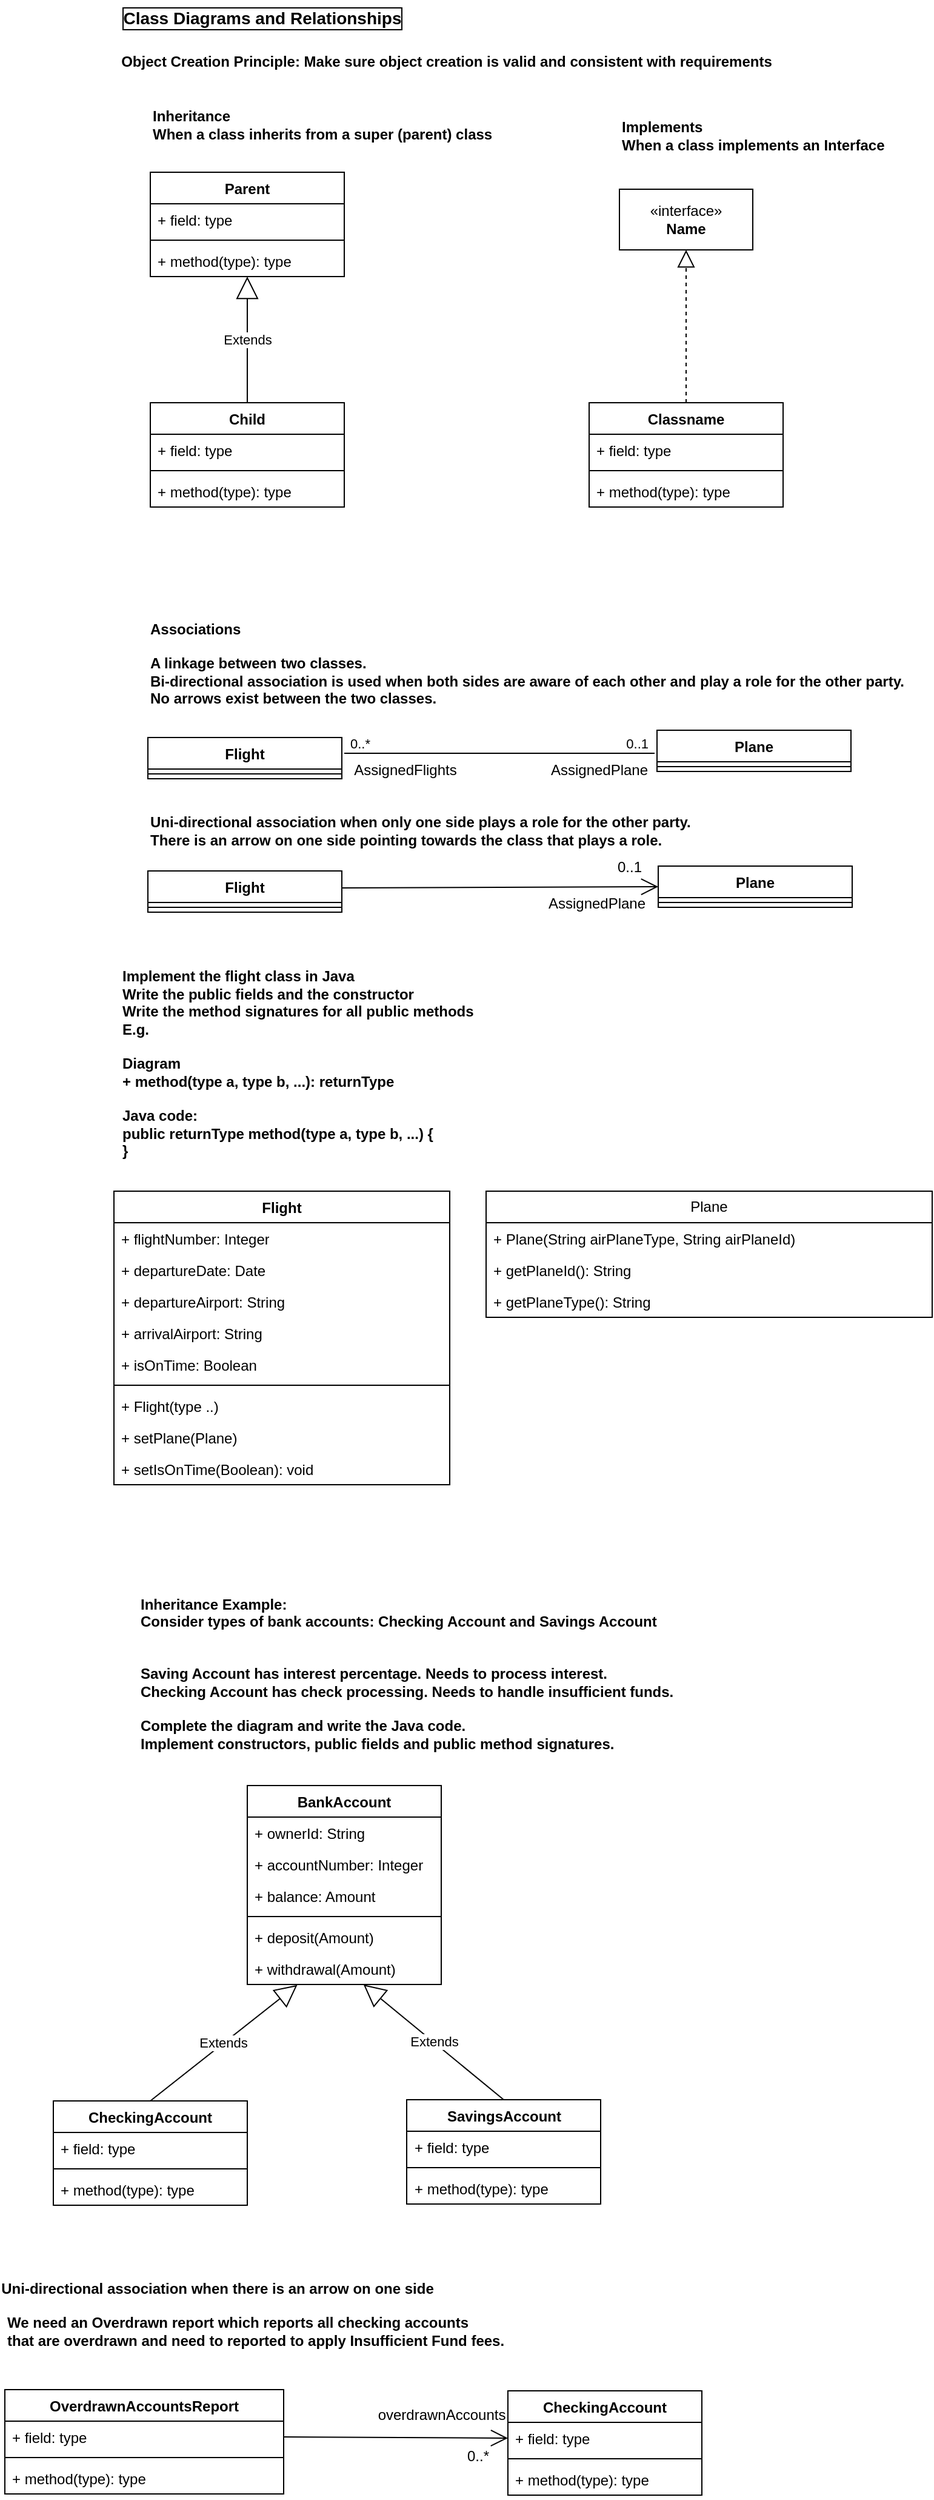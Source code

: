<mxfile version="24.2.2" type="device">
  <diagram name="Page-1" id="mIdqllo2_Rp58EtFCBo7">
    <mxGraphModel dx="1556" dy="895" grid="1" gridSize="10" guides="1" tooltips="1" connect="1" arrows="1" fold="1" page="1" pageScale="1" pageWidth="850" pageHeight="1100" math="0" shadow="0">
      <root>
        <mxCell id="0" />
        <mxCell id="1" parent="0" />
        <mxCell id="Ztl-WG-k0NMjig686mCI-3" value="&amp;laquo;interface&amp;raquo;&lt;br&gt;&lt;b&gt;Name&lt;/b&gt;" style="html=1;whiteSpace=wrap;" vertex="1" parent="1">
          <mxGeometry x="547" y="174" width="110" height="50" as="geometry" />
        </mxCell>
        <mxCell id="Ztl-WG-k0NMjig686mCI-4" value="Child" style="swimlane;fontStyle=1;align=center;verticalAlign=top;childLayout=stackLayout;horizontal=1;startSize=26;horizontalStack=0;resizeParent=1;resizeParentMax=0;resizeLast=0;collapsible=1;marginBottom=0;whiteSpace=wrap;html=1;" vertex="1" parent="1">
          <mxGeometry x="160" y="350" width="160" height="86" as="geometry" />
        </mxCell>
        <mxCell id="Ztl-WG-k0NMjig686mCI-5" value="+ field: type" style="text;strokeColor=none;fillColor=none;align=left;verticalAlign=top;spacingLeft=4;spacingRight=4;overflow=hidden;rotatable=0;points=[[0,0.5],[1,0.5]];portConstraint=eastwest;whiteSpace=wrap;html=1;" vertex="1" parent="Ztl-WG-k0NMjig686mCI-4">
          <mxGeometry y="26" width="160" height="26" as="geometry" />
        </mxCell>
        <mxCell id="Ztl-WG-k0NMjig686mCI-6" value="" style="line;strokeWidth=1;fillColor=none;align=left;verticalAlign=middle;spacingTop=-1;spacingLeft=3;spacingRight=3;rotatable=0;labelPosition=right;points=[];portConstraint=eastwest;strokeColor=inherit;" vertex="1" parent="Ztl-WG-k0NMjig686mCI-4">
          <mxGeometry y="52" width="160" height="8" as="geometry" />
        </mxCell>
        <mxCell id="Ztl-WG-k0NMjig686mCI-7" value="+ method(type): type" style="text;strokeColor=none;fillColor=none;align=left;verticalAlign=top;spacingLeft=4;spacingRight=4;overflow=hidden;rotatable=0;points=[[0,0.5],[1,0.5]];portConstraint=eastwest;whiteSpace=wrap;html=1;" vertex="1" parent="Ztl-WG-k0NMjig686mCI-4">
          <mxGeometry y="60" width="160" height="26" as="geometry" />
        </mxCell>
        <mxCell id="Ztl-WG-k0NMjig686mCI-8" value="Parent" style="swimlane;fontStyle=1;align=center;verticalAlign=top;childLayout=stackLayout;horizontal=1;startSize=26;horizontalStack=0;resizeParent=1;resizeParentMax=0;resizeLast=0;collapsible=1;marginBottom=0;whiteSpace=wrap;html=1;" vertex="1" parent="1">
          <mxGeometry x="160" y="160" width="160" height="86" as="geometry" />
        </mxCell>
        <mxCell id="Ztl-WG-k0NMjig686mCI-9" value="+ field: type" style="text;strokeColor=none;fillColor=none;align=left;verticalAlign=top;spacingLeft=4;spacingRight=4;overflow=hidden;rotatable=0;points=[[0,0.5],[1,0.5]];portConstraint=eastwest;whiteSpace=wrap;html=1;" vertex="1" parent="Ztl-WG-k0NMjig686mCI-8">
          <mxGeometry y="26" width="160" height="26" as="geometry" />
        </mxCell>
        <mxCell id="Ztl-WG-k0NMjig686mCI-10" value="" style="line;strokeWidth=1;fillColor=none;align=left;verticalAlign=middle;spacingTop=-1;spacingLeft=3;spacingRight=3;rotatable=0;labelPosition=right;points=[];portConstraint=eastwest;strokeColor=inherit;" vertex="1" parent="Ztl-WG-k0NMjig686mCI-8">
          <mxGeometry y="52" width="160" height="8" as="geometry" />
        </mxCell>
        <mxCell id="Ztl-WG-k0NMjig686mCI-11" value="+ method(type): type" style="text;strokeColor=none;fillColor=none;align=left;verticalAlign=top;spacingLeft=4;spacingRight=4;overflow=hidden;rotatable=0;points=[[0,0.5],[1,0.5]];portConstraint=eastwest;whiteSpace=wrap;html=1;" vertex="1" parent="Ztl-WG-k0NMjig686mCI-8">
          <mxGeometry y="60" width="160" height="26" as="geometry" />
        </mxCell>
        <mxCell id="Ztl-WG-k0NMjig686mCI-12" value="&lt;b&gt;Inheritance&lt;br&gt;When a class inherits from a super (parent) class&lt;/b&gt;" style="text;html=1;align=left;verticalAlign=middle;resizable=0;points=[];autosize=1;strokeColor=none;fillColor=none;labelBackgroundColor=default;labelBorderColor=none;" vertex="1" parent="1">
          <mxGeometry x="160" y="101" width="300" height="40" as="geometry" />
        </mxCell>
        <mxCell id="Ztl-WG-k0NMjig686mCI-13" value="Extends" style="endArrow=block;endSize=16;endFill=0;html=1;rounded=0;exitX=0.5;exitY=0;exitDx=0;exitDy=0;" edge="1" parent="1" source="Ztl-WG-k0NMjig686mCI-4" target="Ztl-WG-k0NMjig686mCI-11">
          <mxGeometry width="160" relative="1" as="geometry">
            <mxPoint x="90" y="440" as="sourcePoint" />
            <mxPoint x="250" y="440" as="targetPoint" />
          </mxGeometry>
        </mxCell>
        <mxCell id="Ztl-WG-k0NMjig686mCI-15" value="Classname" style="swimlane;fontStyle=1;align=center;verticalAlign=top;childLayout=stackLayout;horizontal=1;startSize=26;horizontalStack=0;resizeParent=1;resizeParentMax=0;resizeLast=0;collapsible=1;marginBottom=0;whiteSpace=wrap;html=1;" vertex="1" parent="1">
          <mxGeometry x="522" y="350" width="160" height="86" as="geometry" />
        </mxCell>
        <mxCell id="Ztl-WG-k0NMjig686mCI-16" value="+ field: type" style="text;strokeColor=none;fillColor=none;align=left;verticalAlign=top;spacingLeft=4;spacingRight=4;overflow=hidden;rotatable=0;points=[[0,0.5],[1,0.5]];portConstraint=eastwest;whiteSpace=wrap;html=1;" vertex="1" parent="Ztl-WG-k0NMjig686mCI-15">
          <mxGeometry y="26" width="160" height="26" as="geometry" />
        </mxCell>
        <mxCell id="Ztl-WG-k0NMjig686mCI-17" value="" style="line;strokeWidth=1;fillColor=none;align=left;verticalAlign=middle;spacingTop=-1;spacingLeft=3;spacingRight=3;rotatable=0;labelPosition=right;points=[];portConstraint=eastwest;strokeColor=inherit;" vertex="1" parent="Ztl-WG-k0NMjig686mCI-15">
          <mxGeometry y="52" width="160" height="8" as="geometry" />
        </mxCell>
        <mxCell id="Ztl-WG-k0NMjig686mCI-18" value="+ method(type): type" style="text;strokeColor=none;fillColor=none;align=left;verticalAlign=top;spacingLeft=4;spacingRight=4;overflow=hidden;rotatable=0;points=[[0,0.5],[1,0.5]];portConstraint=eastwest;whiteSpace=wrap;html=1;" vertex="1" parent="Ztl-WG-k0NMjig686mCI-15">
          <mxGeometry y="60" width="160" height="26" as="geometry" />
        </mxCell>
        <mxCell id="Ztl-WG-k0NMjig686mCI-23" value="" style="endArrow=block;dashed=1;endFill=0;endSize=12;html=1;rounded=0;entryX=0.5;entryY=1;entryDx=0;entryDy=0;exitX=0.5;exitY=0;exitDx=0;exitDy=0;" edge="1" parent="1" source="Ztl-WG-k0NMjig686mCI-15" target="Ztl-WG-k0NMjig686mCI-3">
          <mxGeometry width="160" relative="1" as="geometry">
            <mxPoint x="462" y="460" as="sourcePoint" />
            <mxPoint x="322" y="440" as="targetPoint" />
          </mxGeometry>
        </mxCell>
        <mxCell id="Ztl-WG-k0NMjig686mCI-24" value="&lt;b&gt;Implements&lt;br&gt;When a class implements an Interface&lt;/b&gt;" style="text;html=1;align=left;verticalAlign=middle;resizable=0;points=[];autosize=1;strokeColor=none;fillColor=none;" vertex="1" parent="1">
          <mxGeometry x="547" y="110" width="240" height="40" as="geometry" />
        </mxCell>
        <mxCell id="Ztl-WG-k0NMjig686mCI-25" value="Flight" style="swimlane;fontStyle=1;align=center;verticalAlign=top;childLayout=stackLayout;horizontal=1;startSize=26;horizontalStack=0;resizeParent=1;resizeParentMax=0;resizeLast=0;collapsible=1;marginBottom=0;whiteSpace=wrap;html=1;" vertex="1" parent="1">
          <mxGeometry x="158" y="626" width="160" height="34" as="geometry" />
        </mxCell>
        <mxCell id="Ztl-WG-k0NMjig686mCI-27" value="" style="line;strokeWidth=1;fillColor=none;align=left;verticalAlign=middle;spacingTop=-1;spacingLeft=3;spacingRight=3;rotatable=0;labelPosition=right;points=[];portConstraint=eastwest;strokeColor=inherit;" vertex="1" parent="Ztl-WG-k0NMjig686mCI-25">
          <mxGeometry y="26" width="160" height="8" as="geometry" />
        </mxCell>
        <mxCell id="Ztl-WG-k0NMjig686mCI-29" value="Plane" style="swimlane;fontStyle=1;align=center;verticalAlign=top;childLayout=stackLayout;horizontal=1;startSize=26;horizontalStack=0;resizeParent=1;resizeParentMax=0;resizeLast=0;collapsible=1;marginBottom=0;whiteSpace=wrap;html=1;" vertex="1" parent="1">
          <mxGeometry x="578" y="620" width="160" height="34" as="geometry" />
        </mxCell>
        <mxCell id="Ztl-WG-k0NMjig686mCI-31" value="" style="line;strokeWidth=1;fillColor=none;align=left;verticalAlign=middle;spacingTop=-1;spacingLeft=3;spacingRight=3;rotatable=0;labelPosition=right;points=[];portConstraint=eastwest;strokeColor=inherit;" vertex="1" parent="Ztl-WG-k0NMjig686mCI-29">
          <mxGeometry y="26" width="160" height="8" as="geometry" />
        </mxCell>
        <mxCell id="Ztl-WG-k0NMjig686mCI-33" value="" style="endArrow=none;html=1;edgeStyle=orthogonalEdgeStyle;rounded=0;exitX=1;exitY=0.5;exitDx=0;exitDy=0;entryX=0;entryY=0.5;entryDx=0;entryDy=0;" edge="1" parent="1">
          <mxGeometry relative="1" as="geometry">
            <mxPoint x="320" y="639" as="sourcePoint" />
            <mxPoint x="576" y="639" as="targetPoint" />
          </mxGeometry>
        </mxCell>
        <mxCell id="Ztl-WG-k0NMjig686mCI-34" value="0..*" style="edgeLabel;resizable=0;html=1;align=left;verticalAlign=bottom;" connectable="0" vertex="1" parent="Ztl-WG-k0NMjig686mCI-33">
          <mxGeometry x="-1" relative="1" as="geometry">
            <mxPoint x="3" as="offset" />
          </mxGeometry>
        </mxCell>
        <mxCell id="Ztl-WG-k0NMjig686mCI-35" value="0..1" style="edgeLabel;resizable=0;html=1;align=right;verticalAlign=bottom;" connectable="0" vertex="1" parent="Ztl-WG-k0NMjig686mCI-33">
          <mxGeometry x="1" relative="1" as="geometry">
            <mxPoint x="-5" as="offset" />
          </mxGeometry>
        </mxCell>
        <mxCell id="Ztl-WG-k0NMjig686mCI-36" value="AssignedFlights" style="text;html=1;align=center;verticalAlign=middle;resizable=0;points=[];autosize=1;strokeColor=none;fillColor=none;" vertex="1" parent="1">
          <mxGeometry x="315" y="638" width="110" height="30" as="geometry" />
        </mxCell>
        <mxCell id="Ztl-WG-k0NMjig686mCI-37" value="AssignedPlane" style="text;html=1;align=center;verticalAlign=middle;resizable=0;points=[];autosize=1;strokeColor=none;fillColor=none;" vertex="1" parent="1">
          <mxGeometry x="480" y="638" width="100" height="30" as="geometry" />
        </mxCell>
        <mxCell id="Ztl-WG-k0NMjig686mCI-38" value="Associations&lt;br&gt;&lt;br&gt;&lt;div&gt;A linkage between two classes. &lt;br&gt;Bi-directional association is used when both sides are aware of each other and play a role for the other party.&lt;/div&gt;&lt;div&gt;No arrows exist between the two classes.&lt;/div&gt;" style="text;html=1;align=left;verticalAlign=middle;resizable=0;points=[];autosize=1;strokeColor=none;fillColor=none;fontStyle=1" vertex="1" parent="1">
          <mxGeometry x="158" y="520" width="600" height="90" as="geometry" />
        </mxCell>
        <mxCell id="Ztl-WG-k0NMjig686mCI-39" value="Implement the flight class in Java&amp;nbsp;&lt;div&gt;Write the public fields and the constructor&lt;br&gt;Write the method signatures for all public methods&lt;br&gt;E.g.&amp;nbsp;&lt;br&gt;&lt;span style=&quot;text-wrap: wrap; background-color: initial;&quot;&gt;&lt;br&gt;&lt;/span&gt;&lt;/div&gt;&lt;div&gt;&lt;span style=&quot;text-wrap: wrap; background-color: initial;&quot;&gt;Diagram&lt;/span&gt;&lt;/div&gt;&lt;div&gt;&lt;span style=&quot;text-wrap: wrap; background-color: initial;&quot;&gt;+ method(type a, type b, ...): returnType&lt;br&gt;&lt;br&gt;&lt;/span&gt;&lt;/div&gt;&lt;div&gt;&lt;span style=&quot;text-wrap: wrap; background-color: initial;&quot;&gt;Java code:&lt;br&gt;&lt;/span&gt;&lt;span style=&quot;text-wrap: wrap;&quot;&gt;public returnType method(type a, type b, ...) {&lt;/span&gt;&lt;/div&gt;&lt;div&gt;&lt;span style=&quot;text-wrap: wrap;&quot;&gt;}&lt;/span&gt;&lt;span style=&quot;text-wrap: wrap; background-color: initial;&quot;&gt;&lt;br&gt;&lt;/span&gt;&lt;/div&gt;" style="text;html=1;align=left;verticalAlign=middle;resizable=0;points=[];autosize=1;strokeColor=none;fillColor=none;fontStyle=1" vertex="1" parent="1">
          <mxGeometry x="135" y="810" width="290" height="170" as="geometry" />
        </mxCell>
        <mxCell id="Ztl-WG-k0NMjig686mCI-40" value="Flight" style="swimlane;fontStyle=1;align=center;verticalAlign=top;childLayout=stackLayout;horizontal=1;startSize=26;horizontalStack=0;resizeParent=1;resizeParentMax=0;resizeLast=0;collapsible=1;marginBottom=0;whiteSpace=wrap;html=1;" vertex="1" parent="1">
          <mxGeometry x="130" y="1000" width="277" height="242" as="geometry" />
        </mxCell>
        <mxCell id="Ztl-WG-k0NMjig686mCI-41" value="+ flightNumber: Integer&lt;div&gt;&lt;br&gt;&lt;/div&gt;" style="text;strokeColor=none;fillColor=none;align=left;verticalAlign=top;spacingLeft=4;spacingRight=4;overflow=hidden;rotatable=0;points=[[0,0.5],[1,0.5]];portConstraint=eastwest;whiteSpace=wrap;html=1;" vertex="1" parent="Ztl-WG-k0NMjig686mCI-40">
          <mxGeometry y="26" width="277" height="26" as="geometry" />
        </mxCell>
        <mxCell id="Ztl-WG-k0NMjig686mCI-49" value="+ departureDate: Date" style="text;strokeColor=none;fillColor=none;align=left;verticalAlign=top;spacingLeft=4;spacingRight=4;overflow=hidden;rotatable=0;points=[[0,0.5],[1,0.5]];portConstraint=eastwest;whiteSpace=wrap;html=1;" vertex="1" parent="Ztl-WG-k0NMjig686mCI-40">
          <mxGeometry y="52" width="277" height="26" as="geometry" />
        </mxCell>
        <mxCell id="Ztl-WG-k0NMjig686mCI-51" value="+ departureAirport: String" style="text;strokeColor=none;fillColor=none;align=left;verticalAlign=top;spacingLeft=4;spacingRight=4;overflow=hidden;rotatable=0;points=[[0,0.5],[1,0.5]];portConstraint=eastwest;whiteSpace=wrap;html=1;" vertex="1" parent="Ztl-WG-k0NMjig686mCI-40">
          <mxGeometry y="78" width="277" height="26" as="geometry" />
        </mxCell>
        <mxCell id="Ztl-WG-k0NMjig686mCI-50" value="+ arrivalAirport: String" style="text;strokeColor=none;fillColor=none;align=left;verticalAlign=top;spacingLeft=4;spacingRight=4;overflow=hidden;rotatable=0;points=[[0,0.5],[1,0.5]];portConstraint=eastwest;whiteSpace=wrap;html=1;" vertex="1" parent="Ztl-WG-k0NMjig686mCI-40">
          <mxGeometry y="104" width="277" height="26" as="geometry" />
        </mxCell>
        <mxCell id="Ztl-WG-k0NMjig686mCI-48" value="+ isOnTime: Boolean" style="text;strokeColor=none;fillColor=none;align=left;verticalAlign=top;spacingLeft=4;spacingRight=4;overflow=hidden;rotatable=0;points=[[0,0.5],[1,0.5]];portConstraint=eastwest;whiteSpace=wrap;html=1;" vertex="1" parent="Ztl-WG-k0NMjig686mCI-40">
          <mxGeometry y="130" width="277" height="26" as="geometry" />
        </mxCell>
        <mxCell id="Ztl-WG-k0NMjig686mCI-42" value="" style="line;strokeWidth=1;fillColor=none;align=left;verticalAlign=middle;spacingTop=-1;spacingLeft=3;spacingRight=3;rotatable=0;labelPosition=right;points=[];portConstraint=eastwest;strokeColor=inherit;" vertex="1" parent="Ztl-WG-k0NMjig686mCI-40">
          <mxGeometry y="156" width="277" height="8" as="geometry" />
        </mxCell>
        <mxCell id="Ztl-WG-k0NMjig686mCI-53" value="+ Flight(type ..)" style="text;strokeColor=none;fillColor=none;align=left;verticalAlign=top;spacingLeft=4;spacingRight=4;overflow=hidden;rotatable=0;points=[[0,0.5],[1,0.5]];portConstraint=eastwest;whiteSpace=wrap;html=1;" vertex="1" parent="Ztl-WG-k0NMjig686mCI-40">
          <mxGeometry y="164" width="277" height="26" as="geometry" />
        </mxCell>
        <mxCell id="Ztl-WG-k0NMjig686mCI-54" value="+ setPlane(Plane)" style="text;strokeColor=none;fillColor=none;align=left;verticalAlign=top;spacingLeft=4;spacingRight=4;overflow=hidden;rotatable=0;points=[[0,0.5],[1,0.5]];portConstraint=eastwest;whiteSpace=wrap;html=1;" vertex="1" parent="Ztl-WG-k0NMjig686mCI-40">
          <mxGeometry y="190" width="277" height="26" as="geometry" />
        </mxCell>
        <mxCell id="Ztl-WG-k0NMjig686mCI-43" value="+ setIsOnTime(Boolean): void" style="text;strokeColor=none;fillColor=none;align=left;verticalAlign=top;spacingLeft=4;spacingRight=4;overflow=hidden;rotatable=0;points=[[0,0.5],[1,0.5]];portConstraint=eastwest;whiteSpace=wrap;html=1;" vertex="1" parent="Ztl-WG-k0NMjig686mCI-40">
          <mxGeometry y="216" width="277" height="26" as="geometry" />
        </mxCell>
        <mxCell id="Ztl-WG-k0NMjig686mCI-44" value="Plane" style="swimlane;fontStyle=0;childLayout=stackLayout;horizontal=1;startSize=26;fillColor=none;horizontalStack=0;resizeParent=1;resizeParentMax=0;resizeLast=0;collapsible=1;marginBottom=0;whiteSpace=wrap;html=1;" vertex="1" parent="1">
          <mxGeometry x="437" y="1000" width="368" height="104" as="geometry" />
        </mxCell>
        <mxCell id="Ztl-WG-k0NMjig686mCI-57" value="+ Plane(String airPlaneType, String airPlaneId)" style="text;strokeColor=none;fillColor=none;align=left;verticalAlign=top;spacingLeft=4;spacingRight=4;overflow=hidden;rotatable=0;points=[[0,0.5],[1,0.5]];portConstraint=eastwest;whiteSpace=wrap;html=1;" vertex="1" parent="Ztl-WG-k0NMjig686mCI-44">
          <mxGeometry y="26" width="368" height="26" as="geometry" />
        </mxCell>
        <mxCell id="Ztl-WG-k0NMjig686mCI-45" value="+ getPlaneId(): String" style="text;strokeColor=none;fillColor=none;align=left;verticalAlign=top;spacingLeft=4;spacingRight=4;overflow=hidden;rotatable=0;points=[[0,0.5],[1,0.5]];portConstraint=eastwest;whiteSpace=wrap;html=1;" vertex="1" parent="Ztl-WG-k0NMjig686mCI-44">
          <mxGeometry y="52" width="368" height="26" as="geometry" />
        </mxCell>
        <mxCell id="Ztl-WG-k0NMjig686mCI-46" value="+ getPlaneType(): String" style="text;strokeColor=none;fillColor=none;align=left;verticalAlign=top;spacingLeft=4;spacingRight=4;overflow=hidden;rotatable=0;points=[[0,0.5],[1,0.5]];portConstraint=eastwest;whiteSpace=wrap;html=1;" vertex="1" parent="Ztl-WG-k0NMjig686mCI-44">
          <mxGeometry y="78" width="368" height="26" as="geometry" />
        </mxCell>
        <mxCell id="Ztl-WG-k0NMjig686mCI-58" value="Object Creation Principle: Make sure object creation is valid and consistent with requirements" style="text;html=1;align=center;verticalAlign=middle;resizable=0;points=[];autosize=1;strokeColor=none;fillColor=none;fontStyle=1" vertex="1" parent="1">
          <mxGeometry x="144" y="54" width="520" height="30" as="geometry" />
        </mxCell>
        <mxCell id="Ztl-WG-k0NMjig686mCI-59" value="Inheritance Example:&lt;div&gt;Consider types of bank accounts: Checking Account and Savings Account&lt;br&gt;&lt;/div&gt;&lt;div&gt;&lt;br&gt;&lt;br&gt;Saving Account has interest percentage. Needs to process interest.&lt;/div&gt;&lt;div&gt;Checking Account has check processing. Needs to handle insufficient funds.&lt;/div&gt;&lt;div&gt;&lt;br&gt;&lt;/div&gt;&lt;div&gt;Complete the diagram and write the Java code.&lt;br&gt;Implement constructors, public fields and public method signatures.&lt;br&gt;&lt;br&gt;&lt;/div&gt;" style="text;html=1;align=left;verticalAlign=middle;resizable=0;points=[];autosize=1;strokeColor=none;fillColor=none;fontStyle=1" vertex="1" parent="1">
          <mxGeometry x="150" y="1325" width="430" height="160" as="geometry" />
        </mxCell>
        <mxCell id="Ztl-WG-k0NMjig686mCI-60" value="BankAccount" style="swimlane;fontStyle=1;align=center;verticalAlign=top;childLayout=stackLayout;horizontal=1;startSize=26;horizontalStack=0;resizeParent=1;resizeParentMax=0;resizeLast=0;collapsible=1;marginBottom=0;whiteSpace=wrap;html=1;" vertex="1" parent="1">
          <mxGeometry x="240" y="1490" width="160" height="164" as="geometry" />
        </mxCell>
        <mxCell id="Ztl-WG-k0NMjig686mCI-75" value="+ ownerId: String" style="text;strokeColor=none;fillColor=none;align=left;verticalAlign=top;spacingLeft=4;spacingRight=4;overflow=hidden;rotatable=0;points=[[0,0.5],[1,0.5]];portConstraint=eastwest;whiteSpace=wrap;html=1;" vertex="1" parent="Ztl-WG-k0NMjig686mCI-60">
          <mxGeometry y="26" width="160" height="26" as="geometry" />
        </mxCell>
        <mxCell id="Ztl-WG-k0NMjig686mCI-76" value="+ accountNumber: Integer" style="text;strokeColor=none;fillColor=none;align=left;verticalAlign=top;spacingLeft=4;spacingRight=4;overflow=hidden;rotatable=0;points=[[0,0.5],[1,0.5]];portConstraint=eastwest;whiteSpace=wrap;html=1;" vertex="1" parent="Ztl-WG-k0NMjig686mCI-60">
          <mxGeometry y="52" width="160" height="26" as="geometry" />
        </mxCell>
        <mxCell id="Ztl-WG-k0NMjig686mCI-61" value="+ balance: Amount" style="text;strokeColor=none;fillColor=none;align=left;verticalAlign=top;spacingLeft=4;spacingRight=4;overflow=hidden;rotatable=0;points=[[0,0.5],[1,0.5]];portConstraint=eastwest;whiteSpace=wrap;html=1;" vertex="1" parent="Ztl-WG-k0NMjig686mCI-60">
          <mxGeometry y="78" width="160" height="26" as="geometry" />
        </mxCell>
        <mxCell id="Ztl-WG-k0NMjig686mCI-62" value="" style="line;strokeWidth=1;fillColor=none;align=left;verticalAlign=middle;spacingTop=-1;spacingLeft=3;spacingRight=3;rotatable=0;labelPosition=right;points=[];portConstraint=eastwest;strokeColor=inherit;" vertex="1" parent="Ztl-WG-k0NMjig686mCI-60">
          <mxGeometry y="104" width="160" height="8" as="geometry" />
        </mxCell>
        <mxCell id="Ztl-WG-k0NMjig686mCI-74" value="+ deposit(Amount)" style="text;strokeColor=none;fillColor=none;align=left;verticalAlign=top;spacingLeft=4;spacingRight=4;overflow=hidden;rotatable=0;points=[[0,0.5],[1,0.5]];portConstraint=eastwest;whiteSpace=wrap;html=1;" vertex="1" parent="Ztl-WG-k0NMjig686mCI-60">
          <mxGeometry y="112" width="160" height="26" as="geometry" />
        </mxCell>
        <mxCell id="Ztl-WG-k0NMjig686mCI-63" value="+ withdrawal(Amount)" style="text;strokeColor=none;fillColor=none;align=left;verticalAlign=top;spacingLeft=4;spacingRight=4;overflow=hidden;rotatable=0;points=[[0,0.5],[1,0.5]];portConstraint=eastwest;whiteSpace=wrap;html=1;" vertex="1" parent="Ztl-WG-k0NMjig686mCI-60">
          <mxGeometry y="138" width="160" height="26" as="geometry" />
        </mxCell>
        <mxCell id="Ztl-WG-k0NMjig686mCI-64" value="CheckingAccount" style="swimlane;fontStyle=1;align=center;verticalAlign=top;childLayout=stackLayout;horizontal=1;startSize=26;horizontalStack=0;resizeParent=1;resizeParentMax=0;resizeLast=0;collapsible=1;marginBottom=0;whiteSpace=wrap;html=1;" vertex="1" parent="1">
          <mxGeometry x="80" y="1750" width="160" height="86" as="geometry" />
        </mxCell>
        <mxCell id="Ztl-WG-k0NMjig686mCI-65" value="+ field: type" style="text;strokeColor=none;fillColor=none;align=left;verticalAlign=top;spacingLeft=4;spacingRight=4;overflow=hidden;rotatable=0;points=[[0,0.5],[1,0.5]];portConstraint=eastwest;whiteSpace=wrap;html=1;" vertex="1" parent="Ztl-WG-k0NMjig686mCI-64">
          <mxGeometry y="26" width="160" height="26" as="geometry" />
        </mxCell>
        <mxCell id="Ztl-WG-k0NMjig686mCI-66" value="" style="line;strokeWidth=1;fillColor=none;align=left;verticalAlign=middle;spacingTop=-1;spacingLeft=3;spacingRight=3;rotatable=0;labelPosition=right;points=[];portConstraint=eastwest;strokeColor=inherit;" vertex="1" parent="Ztl-WG-k0NMjig686mCI-64">
          <mxGeometry y="52" width="160" height="8" as="geometry" />
        </mxCell>
        <mxCell id="Ztl-WG-k0NMjig686mCI-67" value="+ method(type): type" style="text;strokeColor=none;fillColor=none;align=left;verticalAlign=top;spacingLeft=4;spacingRight=4;overflow=hidden;rotatable=0;points=[[0,0.5],[1,0.5]];portConstraint=eastwest;whiteSpace=wrap;html=1;" vertex="1" parent="Ztl-WG-k0NMjig686mCI-64">
          <mxGeometry y="60" width="160" height="26" as="geometry" />
        </mxCell>
        <mxCell id="Ztl-WG-k0NMjig686mCI-68" value="SavingsAccount" style="swimlane;fontStyle=1;align=center;verticalAlign=top;childLayout=stackLayout;horizontal=1;startSize=26;horizontalStack=0;resizeParent=1;resizeParentMax=0;resizeLast=0;collapsible=1;marginBottom=0;whiteSpace=wrap;html=1;" vertex="1" parent="1">
          <mxGeometry x="371.5" y="1749" width="160" height="86" as="geometry" />
        </mxCell>
        <mxCell id="Ztl-WG-k0NMjig686mCI-69" value="+ field: type" style="text;strokeColor=none;fillColor=none;align=left;verticalAlign=top;spacingLeft=4;spacingRight=4;overflow=hidden;rotatable=0;points=[[0,0.5],[1,0.5]];portConstraint=eastwest;whiteSpace=wrap;html=1;" vertex="1" parent="Ztl-WG-k0NMjig686mCI-68">
          <mxGeometry y="26" width="160" height="26" as="geometry" />
        </mxCell>
        <mxCell id="Ztl-WG-k0NMjig686mCI-70" value="" style="line;strokeWidth=1;fillColor=none;align=left;verticalAlign=middle;spacingTop=-1;spacingLeft=3;spacingRight=3;rotatable=0;labelPosition=right;points=[];portConstraint=eastwest;strokeColor=inherit;" vertex="1" parent="Ztl-WG-k0NMjig686mCI-68">
          <mxGeometry y="52" width="160" height="8" as="geometry" />
        </mxCell>
        <mxCell id="Ztl-WG-k0NMjig686mCI-71" value="+ method(type): type" style="text;strokeColor=none;fillColor=none;align=left;verticalAlign=top;spacingLeft=4;spacingRight=4;overflow=hidden;rotatable=0;points=[[0,0.5],[1,0.5]];portConstraint=eastwest;whiteSpace=wrap;html=1;" vertex="1" parent="Ztl-WG-k0NMjig686mCI-68">
          <mxGeometry y="60" width="160" height="26" as="geometry" />
        </mxCell>
        <mxCell id="Ztl-WG-k0NMjig686mCI-72" value="Extends" style="endArrow=block;endSize=16;endFill=0;html=1;rounded=0;exitX=0.5;exitY=0;exitDx=0;exitDy=0;" edge="1" parent="1" source="Ztl-WG-k0NMjig686mCI-68" target="Ztl-WG-k0NMjig686mCI-63">
          <mxGeometry width="160" relative="1" as="geometry">
            <mxPoint x="600" y="1570" as="sourcePoint" />
            <mxPoint x="760" y="1570" as="targetPoint" />
          </mxGeometry>
        </mxCell>
        <mxCell id="Ztl-WG-k0NMjig686mCI-73" value="Extends" style="endArrow=block;endSize=16;endFill=0;html=1;rounded=0;exitX=0.5;exitY=0;exitDx=0;exitDy=0;entryX=0.258;entryY=1.015;entryDx=0;entryDy=0;entryPerimeter=0;" edge="1" parent="1" source="Ztl-WG-k0NMjig686mCI-64" target="Ztl-WG-k0NMjig686mCI-63">
          <mxGeometry width="160" relative="1" as="geometry">
            <mxPoint x="422" y="1680" as="sourcePoint" />
            <mxPoint x="309" y="1596" as="targetPoint" />
          </mxGeometry>
        </mxCell>
        <mxCell id="Ztl-WG-k0NMjig686mCI-77" value="OverdrawnAccountsReport" style="swimlane;fontStyle=1;align=center;verticalAlign=top;childLayout=stackLayout;horizontal=1;startSize=26;horizontalStack=0;resizeParent=1;resizeParentMax=0;resizeLast=0;collapsible=1;marginBottom=0;whiteSpace=wrap;html=1;" vertex="1" parent="1">
          <mxGeometry x="40" y="1988" width="230" height="86" as="geometry" />
        </mxCell>
        <mxCell id="Ztl-WG-k0NMjig686mCI-78" value="+ field: type" style="text;strokeColor=none;fillColor=none;align=left;verticalAlign=top;spacingLeft=4;spacingRight=4;overflow=hidden;rotatable=0;points=[[0,0.5],[1,0.5]];portConstraint=eastwest;whiteSpace=wrap;html=1;" vertex="1" parent="Ztl-WG-k0NMjig686mCI-77">
          <mxGeometry y="26" width="230" height="26" as="geometry" />
        </mxCell>
        <mxCell id="Ztl-WG-k0NMjig686mCI-79" value="" style="line;strokeWidth=1;fillColor=none;align=left;verticalAlign=middle;spacingTop=-1;spacingLeft=3;spacingRight=3;rotatable=0;labelPosition=right;points=[];portConstraint=eastwest;strokeColor=inherit;" vertex="1" parent="Ztl-WG-k0NMjig686mCI-77">
          <mxGeometry y="52" width="230" height="8" as="geometry" />
        </mxCell>
        <mxCell id="Ztl-WG-k0NMjig686mCI-80" value="+ method(type): type" style="text;strokeColor=none;fillColor=none;align=left;verticalAlign=top;spacingLeft=4;spacingRight=4;overflow=hidden;rotatable=0;points=[[0,0.5],[1,0.5]];portConstraint=eastwest;whiteSpace=wrap;html=1;" vertex="1" parent="Ztl-WG-k0NMjig686mCI-77">
          <mxGeometry y="60" width="230" height="26" as="geometry" />
        </mxCell>
        <mxCell id="Ztl-WG-k0NMjig686mCI-81" value="&lt;b&gt;We need an Overdrawn report which reports all checking accounts&lt;br&gt;that are overdrawn and need to reported to apply Insufficient Fund fees.&amp;nbsp;&lt;/b&gt;" style="text;html=1;align=left;verticalAlign=middle;resizable=0;points=[];autosize=1;strokeColor=none;fillColor=none;" vertex="1" parent="1">
          <mxGeometry x="40" y="1920" width="440" height="40" as="geometry" />
        </mxCell>
        <mxCell id="Ztl-WG-k0NMjig686mCI-86" value="CheckingAccount" style="swimlane;fontStyle=1;align=center;verticalAlign=top;childLayout=stackLayout;horizontal=1;startSize=26;horizontalStack=0;resizeParent=1;resizeParentMax=0;resizeLast=0;collapsible=1;marginBottom=0;whiteSpace=wrap;html=1;" vertex="1" parent="1">
          <mxGeometry x="455" y="1989" width="160" height="86" as="geometry" />
        </mxCell>
        <mxCell id="Ztl-WG-k0NMjig686mCI-87" value="+ field: type" style="text;strokeColor=none;fillColor=none;align=left;verticalAlign=top;spacingLeft=4;spacingRight=4;overflow=hidden;rotatable=0;points=[[0,0.5],[1,0.5]];portConstraint=eastwest;whiteSpace=wrap;html=1;" vertex="1" parent="Ztl-WG-k0NMjig686mCI-86">
          <mxGeometry y="26" width="160" height="26" as="geometry" />
        </mxCell>
        <mxCell id="Ztl-WG-k0NMjig686mCI-88" value="" style="line;strokeWidth=1;fillColor=none;align=left;verticalAlign=middle;spacingTop=-1;spacingLeft=3;spacingRight=3;rotatable=0;labelPosition=right;points=[];portConstraint=eastwest;strokeColor=inherit;" vertex="1" parent="Ztl-WG-k0NMjig686mCI-86">
          <mxGeometry y="52" width="160" height="8" as="geometry" />
        </mxCell>
        <mxCell id="Ztl-WG-k0NMjig686mCI-89" value="+ method(type): type" style="text;strokeColor=none;fillColor=none;align=left;verticalAlign=top;spacingLeft=4;spacingRight=4;overflow=hidden;rotatable=0;points=[[0,0.5],[1,0.5]];portConstraint=eastwest;whiteSpace=wrap;html=1;" vertex="1" parent="Ztl-WG-k0NMjig686mCI-86">
          <mxGeometry y="60" width="160" height="26" as="geometry" />
        </mxCell>
        <mxCell id="Ztl-WG-k0NMjig686mCI-90" value="" style="endArrow=open;endFill=1;endSize=12;html=1;rounded=0;entryX=0;entryY=0.5;entryDx=0;entryDy=0;" edge="1" parent="1" target="Ztl-WG-k0NMjig686mCI-93">
          <mxGeometry width="160" relative="1" as="geometry">
            <mxPoint x="318" y="750" as="sourcePoint" />
            <mxPoint x="558" y="750" as="targetPoint" />
          </mxGeometry>
        </mxCell>
        <mxCell id="Ztl-WG-k0NMjig686mCI-91" value="Flight" style="swimlane;fontStyle=1;align=center;verticalAlign=top;childLayout=stackLayout;horizontal=1;startSize=26;horizontalStack=0;resizeParent=1;resizeParentMax=0;resizeLast=0;collapsible=1;marginBottom=0;whiteSpace=wrap;html=1;" vertex="1" parent="1">
          <mxGeometry x="158" y="736" width="160" height="34" as="geometry" />
        </mxCell>
        <mxCell id="Ztl-WG-k0NMjig686mCI-92" value="" style="line;strokeWidth=1;fillColor=none;align=left;verticalAlign=middle;spacingTop=-1;spacingLeft=3;spacingRight=3;rotatable=0;labelPosition=right;points=[];portConstraint=eastwest;strokeColor=inherit;" vertex="1" parent="Ztl-WG-k0NMjig686mCI-91">
          <mxGeometry y="26" width="160" height="8" as="geometry" />
        </mxCell>
        <mxCell id="Ztl-WG-k0NMjig686mCI-93" value="Plane" style="swimlane;fontStyle=1;align=center;verticalAlign=top;childLayout=stackLayout;horizontal=1;startSize=26;horizontalStack=0;resizeParent=1;resizeParentMax=0;resizeLast=0;collapsible=1;marginBottom=0;whiteSpace=wrap;html=1;" vertex="1" parent="1">
          <mxGeometry x="579" y="732" width="160" height="34" as="geometry" />
        </mxCell>
        <mxCell id="Ztl-WG-k0NMjig686mCI-94" value="" style="line;strokeWidth=1;fillColor=none;align=left;verticalAlign=middle;spacingTop=-1;spacingLeft=3;spacingRight=3;rotatable=0;labelPosition=right;points=[];portConstraint=eastwest;strokeColor=inherit;" vertex="1" parent="Ztl-WG-k0NMjig686mCI-93">
          <mxGeometry y="26" width="160" height="8" as="geometry" />
        </mxCell>
        <mxCell id="Ztl-WG-k0NMjig686mCI-99" value="AssignedPlane" style="text;html=1;align=center;verticalAlign=middle;resizable=0;points=[];autosize=1;strokeColor=none;fillColor=none;" vertex="1" parent="1">
          <mxGeometry x="478" y="748" width="100" height="30" as="geometry" />
        </mxCell>
        <mxCell id="Ztl-WG-k0NMjig686mCI-100" value="0..1" style="text;html=1;align=center;verticalAlign=middle;resizable=0;points=[];autosize=1;strokeColor=none;fillColor=none;" vertex="1" parent="1">
          <mxGeometry x="535" y="718" width="40" height="30" as="geometry" />
        </mxCell>
        <mxCell id="Ztl-WG-k0NMjig686mCI-101" value="Uni-directional association when only one side plays a role for the other party.&lt;br&gt;There is an arrow on one side pointing towards the class that plays a role." style="text;html=1;align=left;verticalAlign=middle;resizable=0;points=[];autosize=1;strokeColor=none;fillColor=none;fontStyle=1" vertex="1" parent="1">
          <mxGeometry x="158" y="683" width="430" height="40" as="geometry" />
        </mxCell>
        <mxCell id="Ztl-WG-k0NMjig686mCI-103" value="" style="endArrow=open;endFill=1;endSize=12;html=1;rounded=0;exitX=1;exitY=0.5;exitDx=0;exitDy=0;entryX=0;entryY=0.5;entryDx=0;entryDy=0;" edge="1" parent="1" source="Ztl-WG-k0NMjig686mCI-78" target="Ztl-WG-k0NMjig686mCI-87">
          <mxGeometry width="160" relative="1" as="geometry">
            <mxPoint x="318" y="2042.5" as="sourcePoint" />
            <mxPoint x="478" y="2042.5" as="targetPoint" />
          </mxGeometry>
        </mxCell>
        <mxCell id="Ztl-WG-k0NMjig686mCI-104" value="0..*" style="text;html=1;align=center;verticalAlign=middle;resizable=0;points=[];autosize=1;strokeColor=none;fillColor=none;" vertex="1" parent="1">
          <mxGeometry x="410" y="2028" width="40" height="30" as="geometry" />
        </mxCell>
        <mxCell id="Ztl-WG-k0NMjig686mCI-105" value="overdrawnAccounts" style="text;html=1;align=center;verticalAlign=middle;resizable=0;points=[];autosize=1;strokeColor=none;fillColor=none;" vertex="1" parent="1">
          <mxGeometry x="335" y="1994" width="130" height="30" as="geometry" />
        </mxCell>
        <mxCell id="Ztl-WG-k0NMjig686mCI-106" value="Uni-directional association when there is an arrow on one side" style="text;html=1;align=center;verticalAlign=middle;resizable=0;points=[];autosize=1;strokeColor=none;fillColor=none;fontStyle=1" vertex="1" parent="1">
          <mxGeometry x="40" y="1890" width="350" height="30" as="geometry" />
        </mxCell>
        <mxCell id="Ztl-WG-k0NMjig686mCI-107" value="Class Diagrams and Relationships" style="text;html=1;align=center;verticalAlign=middle;resizable=0;points=[];autosize=1;strokeColor=none;fillColor=none;fontStyle=1;labelBorderColor=default;fontSize=14;" vertex="1" parent="1">
          <mxGeometry x="131.5" y="18" width="240" height="30" as="geometry" />
        </mxCell>
      </root>
    </mxGraphModel>
  </diagram>
</mxfile>
